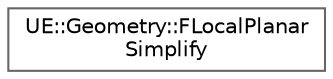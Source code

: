 digraph "Graphical Class Hierarchy"
{
 // INTERACTIVE_SVG=YES
 // LATEX_PDF_SIZE
  bgcolor="transparent";
  edge [fontname=Helvetica,fontsize=10,labelfontname=Helvetica,labelfontsize=10];
  node [fontname=Helvetica,fontsize=10,shape=box,height=0.2,width=0.4];
  rankdir="LR";
  Node0 [id="Node000000",label="UE::Geometry::FLocalPlanar\lSimplify",height=0.2,width=0.4,color="grey40", fillcolor="white", style="filled",URL="$d1/daa/classUE_1_1Geometry_1_1FLocalPlanarSimplify.html",tooltip=" "];
}
